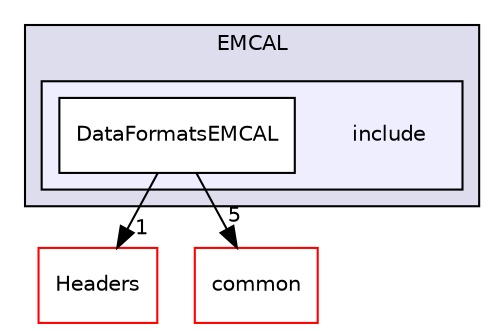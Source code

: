 digraph "/home/travis/build/AliceO2Group/AliceO2/DataFormats/Detectors/EMCAL/include" {
  bgcolor=transparent;
  compound=true
  node [ fontsize="10", fontname="Helvetica"];
  edge [ labelfontsize="10", labelfontname="Helvetica"];
  subgraph clusterdir_ed32e563080284594a91de8f304ad307 {
    graph [ bgcolor="#ddddee", pencolor="black", label="EMCAL" fontname="Helvetica", fontsize="10", URL="dir_ed32e563080284594a91de8f304ad307.html"]
  subgraph clusterdir_3e9d4b8f9a8320be9d9c70c9c7d173dc {
    graph [ bgcolor="#eeeeff", pencolor="black", label="" URL="dir_3e9d4b8f9a8320be9d9c70c9c7d173dc.html"];
    dir_3e9d4b8f9a8320be9d9c70c9c7d173dc [shape=plaintext label="include"];
    dir_8ecbfbd075202c50427a6ea442acbca2 [shape=box label="DataFormatsEMCAL" color="black" fillcolor="white" style="filled" URL="dir_8ecbfbd075202c50427a6ea442acbca2.html"];
  }
  }
  dir_183e7c4434404fe9096e1bd8673e1fcf [shape=box label="Headers" color="red" URL="dir_183e7c4434404fe9096e1bd8673e1fcf.html"];
  dir_7924ba4398ae4560cd37376e44666c6d [shape=box label="common" color="red" URL="dir_7924ba4398ae4560cd37376e44666c6d.html"];
  dir_8ecbfbd075202c50427a6ea442acbca2->dir_183e7c4434404fe9096e1bd8673e1fcf [headlabel="1", labeldistance=1.5 headhref="dir_000070_000056.html"];
  dir_8ecbfbd075202c50427a6ea442acbca2->dir_7924ba4398ae4560cd37376e44666c6d [headlabel="5", labeldistance=1.5 headhref="dir_000070_000053.html"];
}
